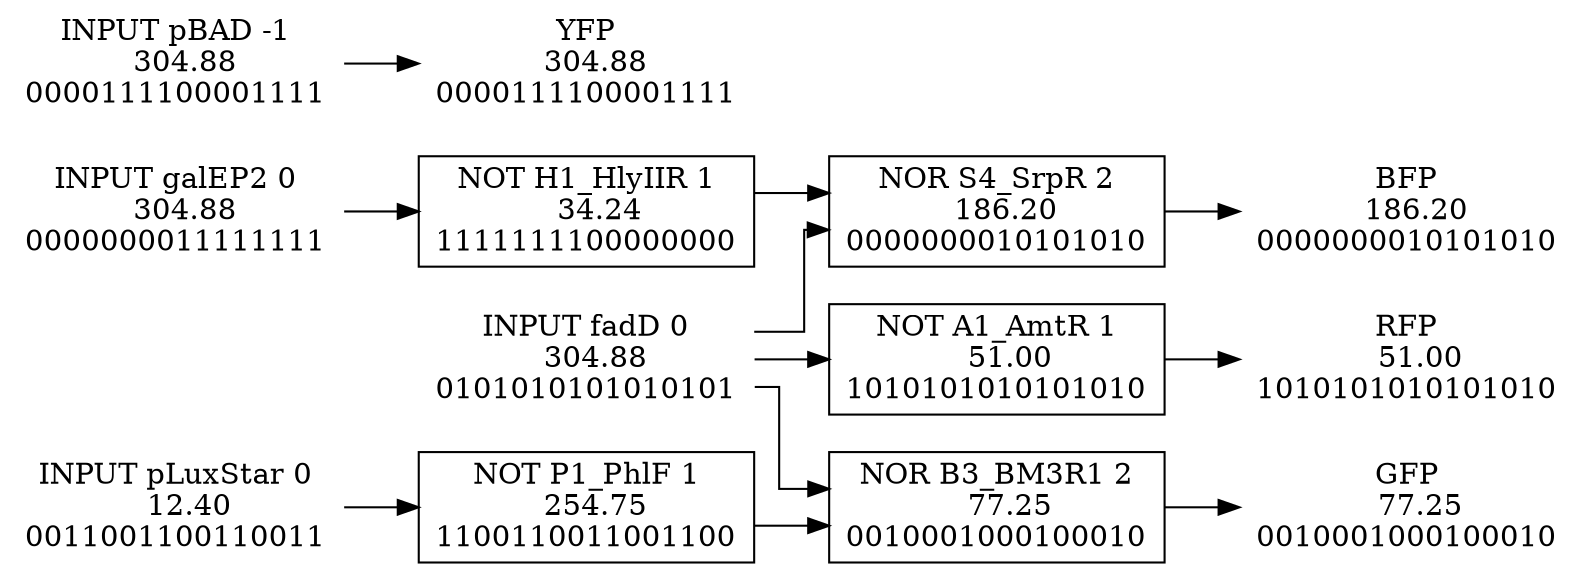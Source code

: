 #GRAPHVIZ_OUTPUT 
digraph{ 
rankdir=LR; 
splines=ortho; 
RFP[shape=none,label="RFP\n   51.00\n1010101010101010"]; 
GFP[shape=none,label="GFP\n   77.25\n0010001000100010"]; 
BFP[shape=none,label="BFP\n  186.20\n0000000010101010"]; 
YFP[shape=none,label="YFP\n  304.88\n0000111100001111"]; 
fadD[shape=none,label="INPUT fadD 0\n  304.88\n0101010101010101"]; 
pLuxStar[shape=none,label="INPUT pLuxStar 0\n   12.40\n0011001100110011"]; 
pBAD[shape=none,label="INPUT pBAD -1\n  304.88\n0000111100001111"]; 
galEP2[shape=none,label="INPUT galEP2 0\n  304.88\n0000000011111111"]; 
S4_SrpR[shape=box,style=filled,fillcolor=gray100,label="NOR S4_SrpR 2\n  186.20\n0000000010101010"]; 
B3_BM3R1[shape=box,style=filled,fillcolor=gray100,label="NOR B3_BM3R1 2\n   77.25\n0010001000100010"]; 
H1_HlyIIR[shape=box,style=filled,fillcolor=gray100,label="NOT H1_HlyIIR 1\n   34.24\n1111111100000000"]; 
P1_PhlF[shape=box,style=filled,fillcolor=gray100,label="NOT P1_PhlF 1\n  254.75\n1100110011001100"]; 
A1_AmtR[shape=box,style=filled,fillcolor=gray100,label="NOT A1_AmtR 1\n   51.00\n1010101010101010"]; 
pBAD->YFP; 
S4_SrpR->BFP; 
fadD->S4_SrpR; 
H1_HlyIIR->S4_SrpR; 
galEP2->H1_HlyIIR; 
B3_BM3R1->GFP; 
fadD->B3_BM3R1; 
P1_PhlF->B3_BM3R1; 
pLuxStar->P1_PhlF; 
A1_AmtR->RFP; 
fadD->A1_AmtR; 
} 
